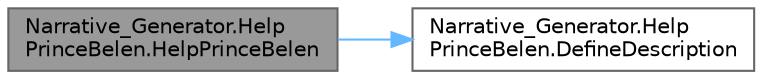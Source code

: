 digraph "Narrative_Generator.HelpPrinceBelen.HelpPrinceBelen"
{
 // LATEX_PDF_SIZE
  bgcolor="transparent";
  edge [fontname=Helvetica,fontsize=10,labelfontname=Helvetica,labelfontsize=10];
  node [fontname=Helvetica,fontsize=10,shape=box,height=0.2,width=0.4];
  rankdir="LR";
  Node1 [label="Narrative_Generator.Help\lPrinceBelen.HelpPrinceBelen",height=0.2,width=0.4,color="gray40", fillcolor="grey60", style="filled", fontcolor="black",tooltip="A constructor based only on the state of the story world."];
  Node1 -> Node2 [color="steelblue1",style="solid"];
  Node2 [label="Narrative_Generator.Help\lPrinceBelen.DefineDescription",height=0.2,width=0.4,color="grey40", fillcolor="white", style="filled",URL="$class_narrative___generator_1_1_help_prince_belen.html#a5f312bb7a986435ef8ad316d1d0e227c",tooltip="A method that creates a description of the action."];
}
